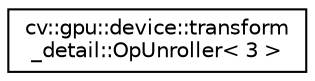 digraph "Graphical Class Hierarchy"
{
 // LATEX_PDF_SIZE
  edge [fontname="Helvetica",fontsize="10",labelfontname="Helvetica",labelfontsize="10"];
  node [fontname="Helvetica",fontsize="10",shape=record];
  rankdir="LR";
  Node0 [label="cv::gpu::device::transform\l_detail::OpUnroller\< 3 \>",height=0.2,width=0.4,color="black", fillcolor="white", style="filled",URL="$structcv_1_1gpu_1_1device_1_1transform__detail_1_1_op_unroller_3_013_01_4.html",tooltip=" "];
}
